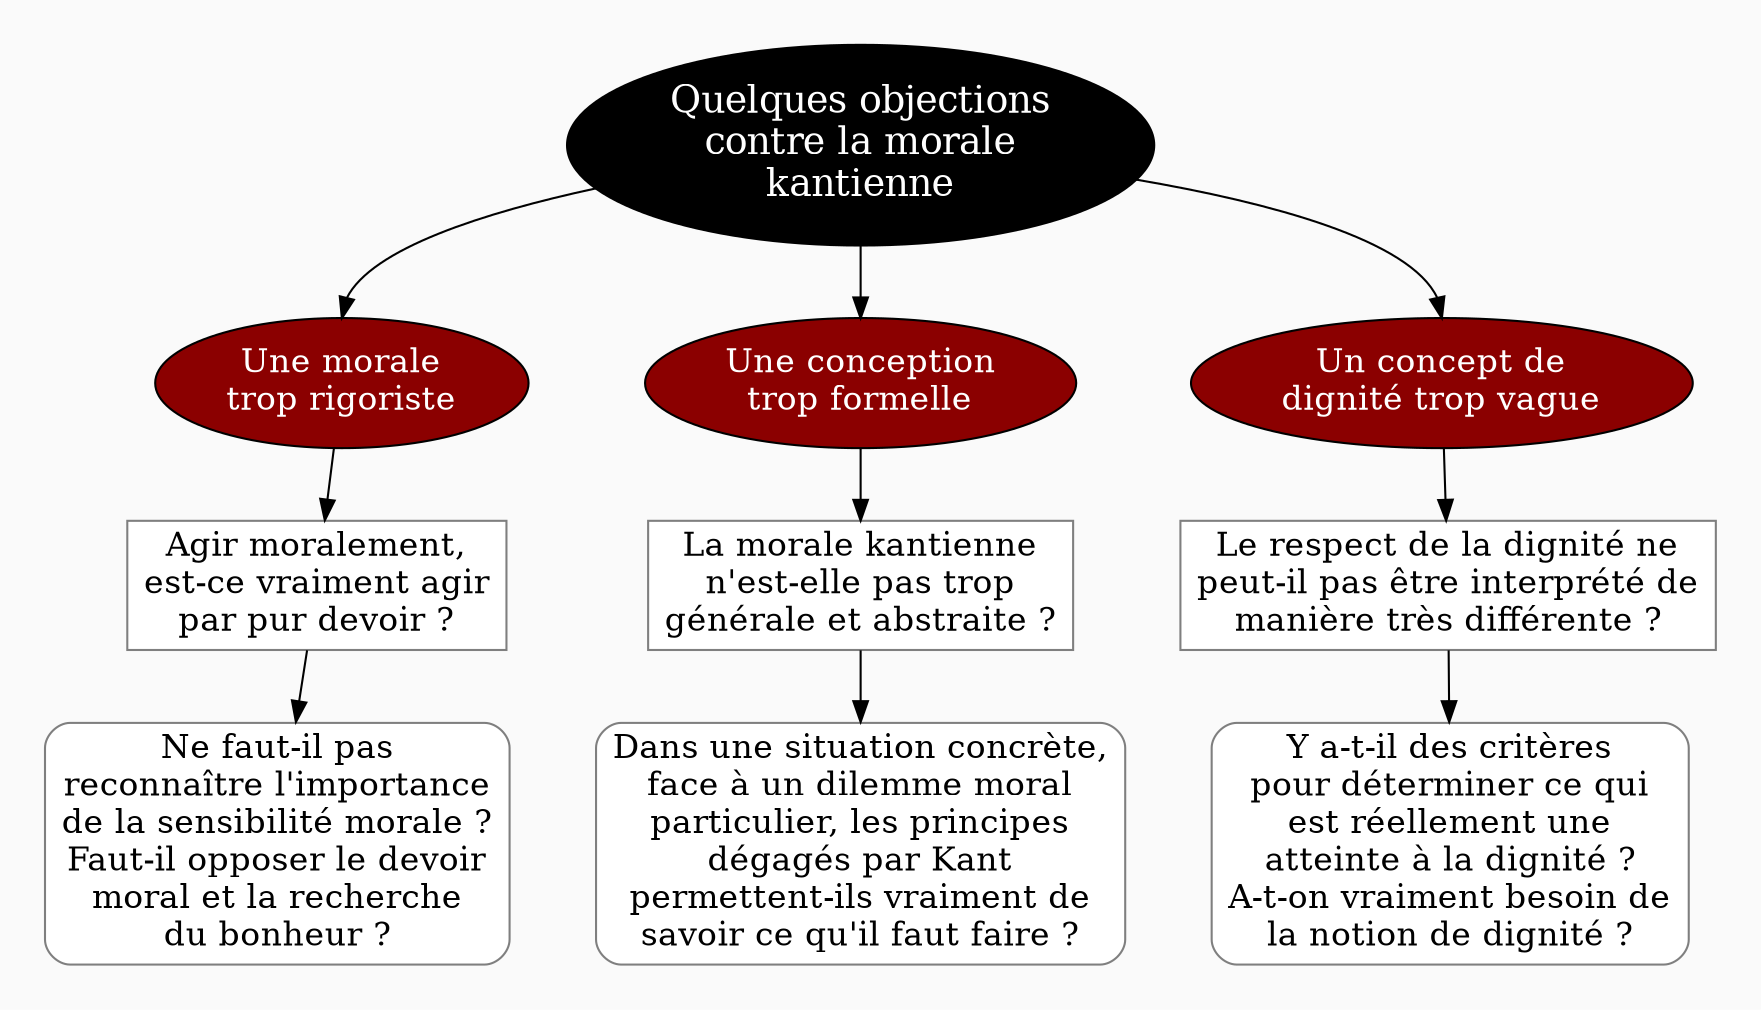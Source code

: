 digraph G {
// Template : diagram
// Usage : 
//rankdir=LR
splines=true
//splines=curved
bgcolor=grey98
pad=0.3
style=filled
edge[minlen=4]
node[style=filled, fontcolor=white]
ranksep=0.1
nodesep=0.2

// NIVEAU 1
node[fillcolor=12, fontsize=18]
a1[label="Quelques objections
contre la morale
kantienne"]

// NIVEAU 2
node[fillcolor=red4, fontsize=16]
a1->{
b1[label="Une morale
trop rigoriste"]    
b2[label="Une conception
trop formelle"]
b3[label="Un concept de
dignité trop vague", URL="https://docs.google.com/document/d/1K-_-mzQFSjUQi7tpYJQwSr4WjTQwio0kK5iGPpox81k/edit?usp=sharing"]
}[headport=n]

{rank=same;b1->b2->b3[style=invis]}

node[fontcolor=black]
// NIVEAU 3 (sans intermédiaire)
node [shape=box, fillcolor=white, color=grey50]
// c1[label=""]
b1->c1
c1[label="Agir moralement,
est-ce vraiment agir
par pur devoir ?"]
b2->c2
c2[label="La morale kantienne
n'est-elle pas trop
générale et abstraite ?"]
b3->c3
c3[label="Le respect de la dignité ne
peut-il pas être interprété de
manière très différente ?", URL="https://docs.google.com/document/d/1K-_-mzQFSjUQi7tpYJQwSr4WjTQwio0kK5iGPpox81k/edit?usp=sharing"]


// INTERMÉDIAIRE AVANT NIVEAU 3
node[fillcolor=grey78, shape=oval]
// [arrowhead=none]
// bc1[label=""]

// NIVEAU 3 (avec intermédiaire)
node[fillcolor=white, shape=box, color=grey50]
// c1[label=""]

// NIVEAU 4
node[style="filled,rounded", fillcolor=white, shape=box, color=grey50]
// d1[label=""]

c1->d1
d1[label="Ne faut-il pas
reconnaître l'importance
de la sensibilité morale ?
Faut-il opposer le devoir
moral et la recherche
du bonheur ?"]

c2->d2
d2[label="Dans une situation concrète,
face à un dilemme moral
particulier, les principes
dégagés par Kant
permettent-ils vraiment de
savoir ce qu'il faut faire ?"]

c3->d3
d3[label="Y a-t-il des critères
pour déterminer ce qui
est réellement une
atteinte à la dignité ?
A-t-on vraiment besoin de
la notion de dignité ?", URL="https://docs.google.com/document/d/1K-_-mzQFSjUQi7tpYJQwSr4WjTQwio0kK5iGPpox81k/edit?usp=sharing"]

{rank=same;d1->d2->d3[style=invis,minlen=3]}

// ÉTIQUETTES EN ROUGE
node[shape=plaintext, fontcolor=firebrick3, fillcolor=grey98]
// e1[label=< <B>= Titre</B><BR /><BR />Contenu<BR /> >]
// e1[label=""]
// ->e1[minlen=1, style=invis]

// REMARQUES EN BLEU
node[color=blue, shape=box, margin=0.07, fontcolor=black, fontsize=12, style="dashed", penwidth=0.6]
edge[color=blue, arrowhead="none", xlabel="", style="dashed", penwidth=0.6]
// r1[label=""]
// {rank=same;->r1}
// {rank=same;r1->[dir=back]}

}

